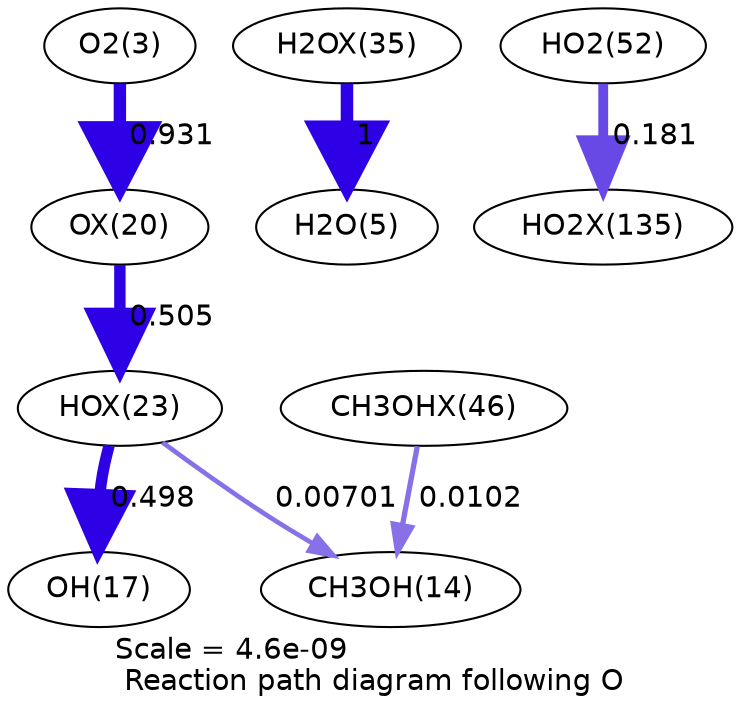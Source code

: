digraph reaction_paths {
center=1;
s5 -> s44[fontname="Helvetica", penwidth=5.95, arrowsize=2.97, color="0.7, 1.43, 0.9"
, label=" 0.931"];
s44 -> s47[fontname="Helvetica", penwidth=5.48, arrowsize=2.74, color="0.7, 1.01, 0.9"
, label=" 0.505"];
s47 -> s16[fontname="Helvetica", penwidth=2.26, arrowsize=1.13, color="0.7, 0.507, 0.9"
, label=" 0.00701"];
s47 -> s19[fontname="Helvetica", penwidth=5.47, arrowsize=2.74, color="0.7, 0.998, 0.9"
, label=" 0.498"];
s61 -> s16[fontname="Helvetica", penwidth=2.54, arrowsize=1.27, color="0.7, 0.51, 0.9"
, label=" 0.0102"];
s53 -> s7[fontname="Helvetica", penwidth=6, arrowsize=3, color="0.7, 1.5, 0.9"
, label=" 1"];
s21 -> s66[fontname="Helvetica", penwidth=4.71, arrowsize=2.35, color="0.7, 0.681, 0.9"
, label=" 0.181"];
s5 [ fontname="Helvetica", label="O2(3)"];
s7 [ fontname="Helvetica", label="H2O(5)"];
s16 [ fontname="Helvetica", label="CH3OH(14)"];
s19 [ fontname="Helvetica", label="OH(17)"];
s21 [ fontname="Helvetica", label="HO2(52)"];
s44 [ fontname="Helvetica", label="OX(20)"];
s47 [ fontname="Helvetica", label="HOX(23)"];
s53 [ fontname="Helvetica", label="H2OX(35)"];
s61 [ fontname="Helvetica", label="CH3OHX(46)"];
s66 [ fontname="Helvetica", label="HO2X(135)"];
 label = "Scale = 4.6e-09\l Reaction path diagram following O";
 fontname = "Helvetica";
}
